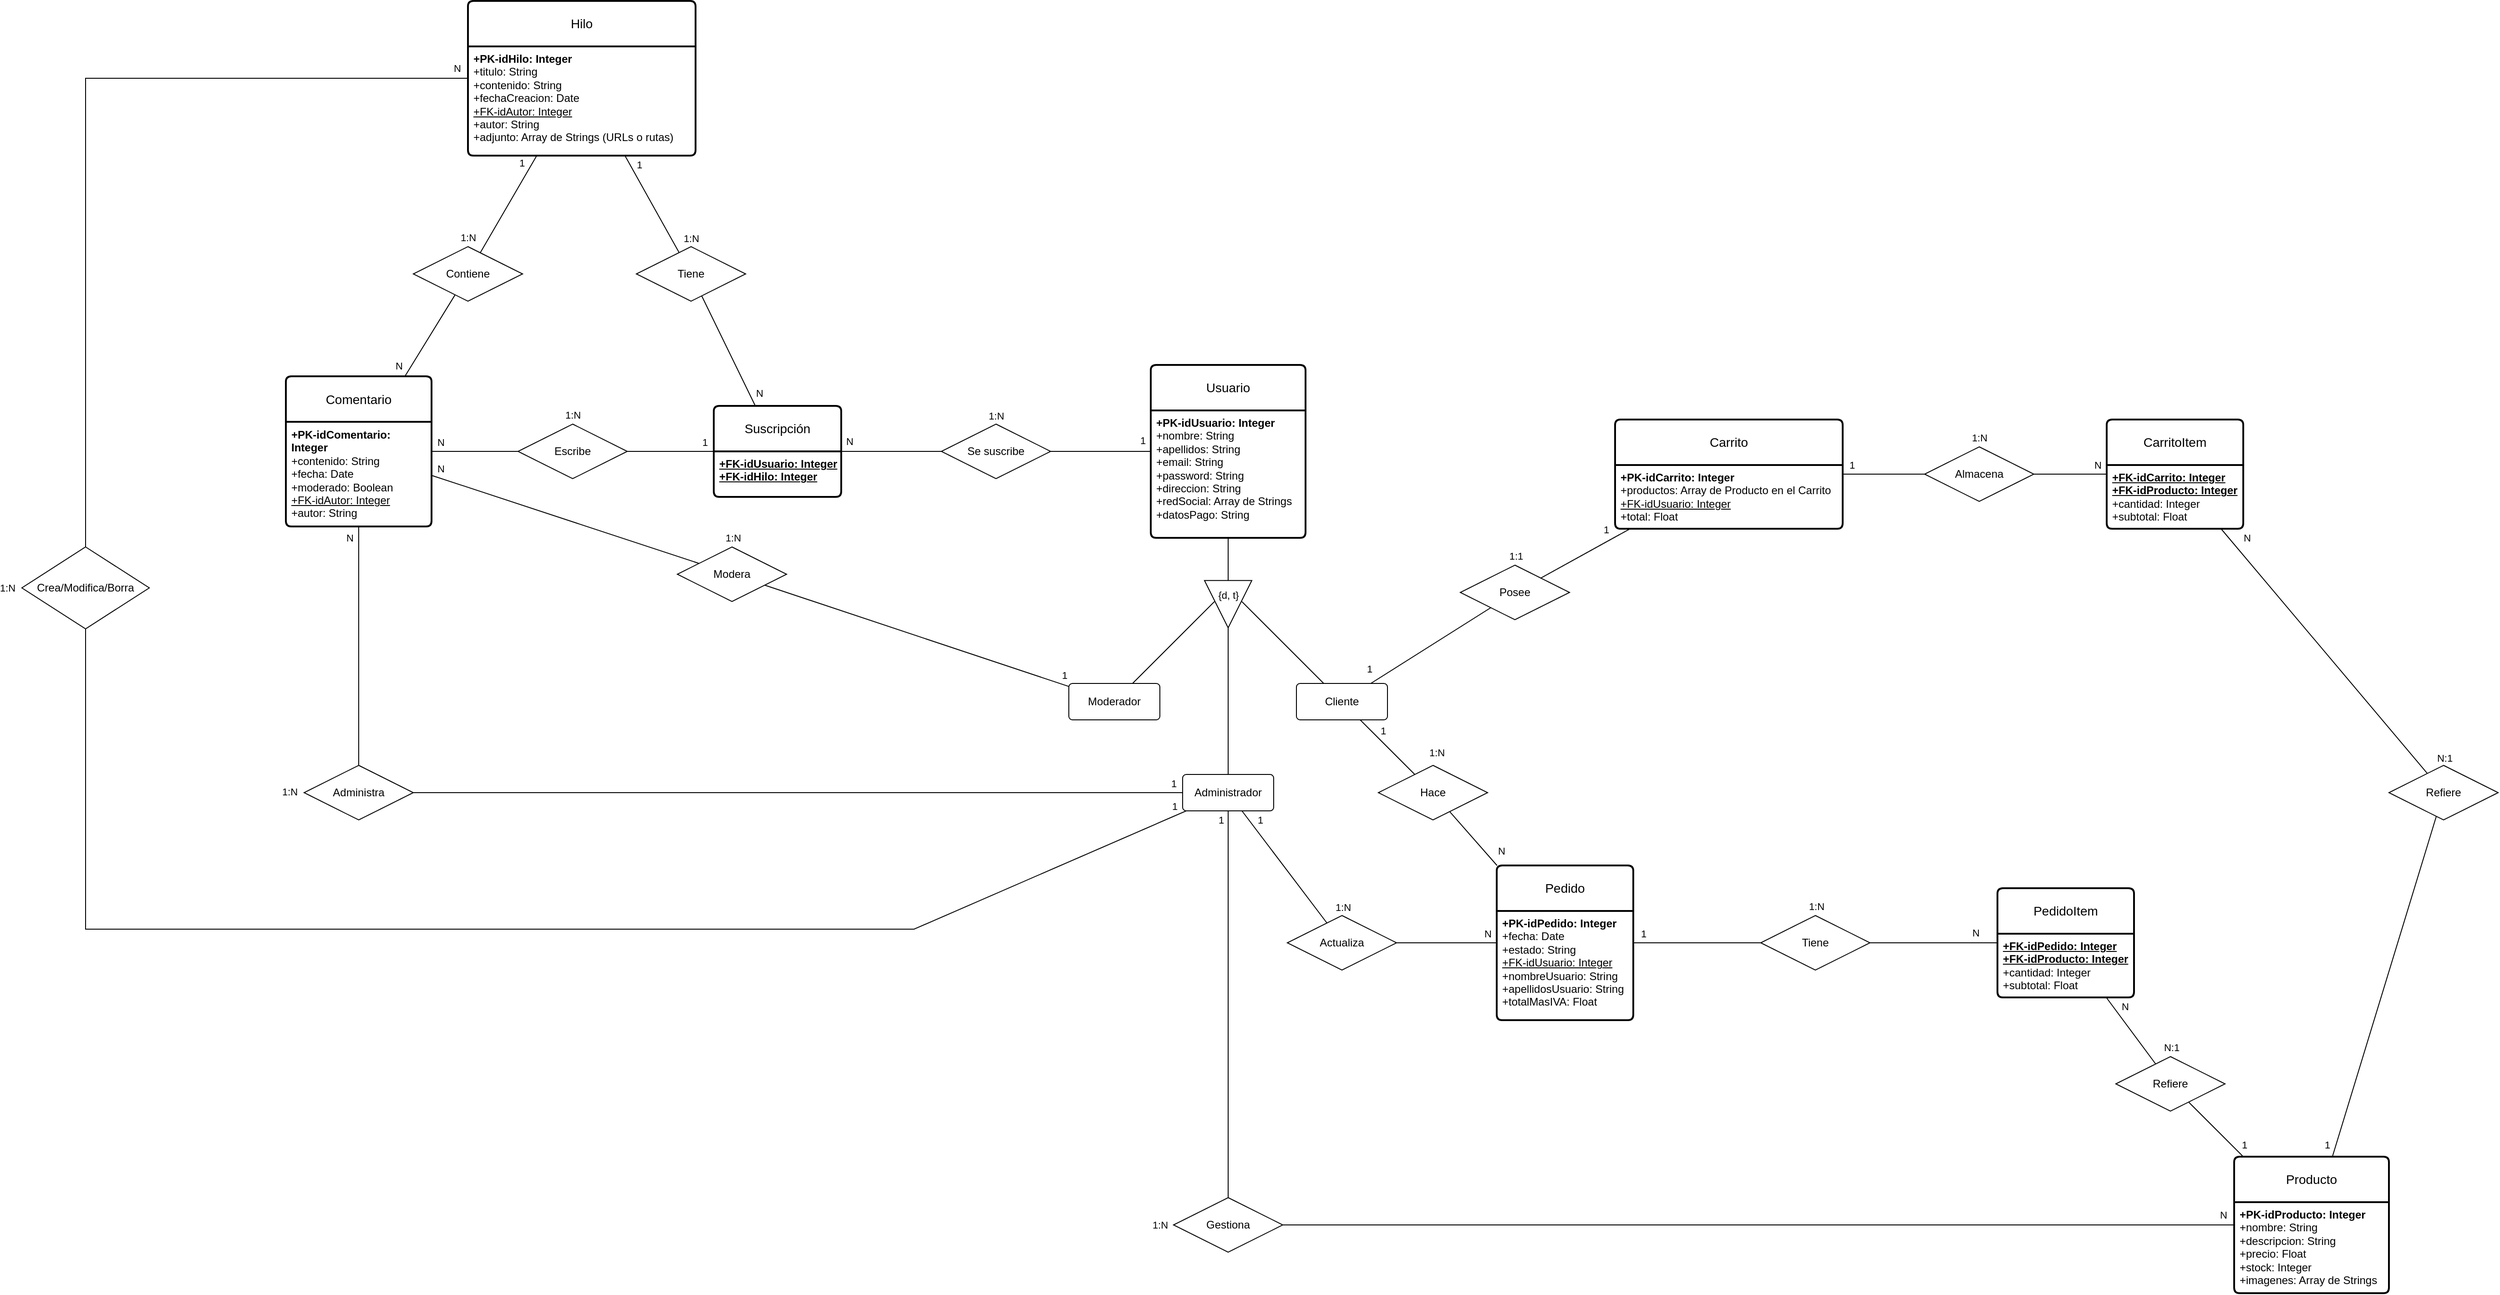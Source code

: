 <mxfile version="26.2.14">
  <diagram id="R2lEEEUBdFMjLlhIrx00" name="Page-1">
    <mxGraphModel dx="3170" dy="2435" grid="1" gridSize="10" guides="1" tooltips="1" connect="1" arrows="1" fold="1" page="1" pageScale="1" pageWidth="850" pageHeight="1100" math="0" shadow="0" extFonts="Permanent Marker^https://fonts.googleapis.com/css?family=Permanent+Marker">
      <root>
        <mxCell id="0" />
        <mxCell id="1" parent="0" />
        <mxCell id="jIkjb01WulAcqk8oaOBP-1" value="Usuario" style="swimlane;childLayout=stackLayout;horizontal=1;startSize=50;horizontalStack=0;rounded=1;fontSize=14;fontStyle=0;strokeWidth=2;resizeParent=0;resizeLast=1;shadow=0;dashed=0;align=center;arcSize=4;whiteSpace=wrap;html=1;" parent="1" vertex="1">
          <mxGeometry x="80" y="130" width="170" height="190" as="geometry" />
        </mxCell>
        <mxCell id="jIkjb01WulAcqk8oaOBP-2" value="&lt;b&gt;+PK-idUsuario: Integer&lt;/b&gt;&lt;br&gt;+nombre: String&lt;br&gt;&lt;div&gt;+apellidos: String&lt;/div&gt;&lt;div&gt;+email: String&lt;/div&gt;&lt;div&gt;+password: String&lt;/div&gt;&lt;div&gt;+direccion: String&lt;/div&gt;&lt;div&gt;+redSocial: Array de Strings&lt;/div&gt;&lt;div&gt;+datosPago: String &lt;br&gt;&lt;/div&gt;" style="align=left;strokeColor=none;fillColor=none;spacingLeft=4;spacingRight=4;fontSize=12;verticalAlign=top;resizable=0;rotatable=0;part=1;html=1;whiteSpace=wrap;" parent="jIkjb01WulAcqk8oaOBP-1" vertex="1">
          <mxGeometry y="50" width="170" height="140" as="geometry" />
        </mxCell>
        <mxCell id="jIkjb01WulAcqk8oaOBP-3" value="Producto" style="swimlane;childLayout=stackLayout;horizontal=1;startSize=50;horizontalStack=0;rounded=1;fontSize=14;fontStyle=0;strokeWidth=2;resizeParent=0;resizeLast=1;shadow=0;dashed=0;align=center;arcSize=4;whiteSpace=wrap;html=1;" parent="1" vertex="1">
          <mxGeometry x="1270" y="1000" width="170" height="150" as="geometry" />
        </mxCell>
        <mxCell id="jIkjb01WulAcqk8oaOBP-4" value="&lt;b&gt;+PK-idProducto: Integer&lt;/b&gt;&lt;br&gt;+nombre: String&lt;br&gt;&lt;div&gt;+descripcion: String&lt;/div&gt;&lt;div&gt;+precio: Float&lt;/div&gt;&lt;div&gt;+stock: Integer&lt;/div&gt;&lt;div&gt;+imagenes: Array de Strings&lt;/div&gt;" style="align=left;strokeColor=none;fillColor=none;spacingLeft=4;spacingRight=4;fontSize=12;verticalAlign=top;resizable=0;rotatable=0;part=1;html=1;whiteSpace=wrap;" parent="jIkjb01WulAcqk8oaOBP-3" vertex="1">
          <mxGeometry y="50" width="170" height="100" as="geometry" />
        </mxCell>
        <mxCell id="jIkjb01WulAcqk8oaOBP-5" value="Cliente" style="rounded=1;arcSize=10;whiteSpace=wrap;html=1;align=center;" parent="1" vertex="1">
          <mxGeometry x="240" y="480" width="100" height="40" as="geometry" />
        </mxCell>
        <mxCell id="jIkjb01WulAcqk8oaOBP-6" value="Moderador" style="rounded=1;arcSize=10;whiteSpace=wrap;html=1;align=center;" parent="1" vertex="1">
          <mxGeometry x="-10" y="480" width="100" height="40" as="geometry" />
        </mxCell>
        <mxCell id="jIkjb01WulAcqk8oaOBP-7" value="Administrador" style="rounded=1;arcSize=10;whiteSpace=wrap;html=1;align=center;" parent="1" vertex="1">
          <mxGeometry x="115" y="580" width="100" height="40" as="geometry" />
        </mxCell>
        <mxCell id="jIkjb01WulAcqk8oaOBP-8" value="" style="endArrow=block;html=1;rounded=0;endFill=0;endSize=51;exitX=0.5;exitY=1;exitDx=0;exitDy=0;" parent="1" source="jIkjb01WulAcqk8oaOBP-2" edge="1">
          <mxGeometry relative="1" as="geometry">
            <mxPoint x="100" y="360" as="sourcePoint" />
            <mxPoint x="165" y="420" as="targetPoint" />
          </mxGeometry>
        </mxCell>
        <mxCell id="ubc1t0KaTrGF7OC6TyDT-12" value="{d, t}" style="edgeLabel;html=1;align=center;verticalAlign=middle;resizable=0;points=[];" vertex="1" connectable="0" parent="jIkjb01WulAcqk8oaOBP-8">
          <mxGeometry x="0.44" y="-8" relative="1" as="geometry">
            <mxPoint x="8" y="-9" as="offset" />
          </mxGeometry>
        </mxCell>
        <mxCell id="jIkjb01WulAcqk8oaOBP-9" value="" style="endArrow=none;html=1;rounded=0;" parent="1" target="jIkjb01WulAcqk8oaOBP-5" edge="1">
          <mxGeometry relative="1" as="geometry">
            <mxPoint x="180" y="390" as="sourcePoint" />
            <mxPoint x="288.182" y="490" as="targetPoint" />
          </mxGeometry>
        </mxCell>
        <mxCell id="jIkjb01WulAcqk8oaOBP-10" value="" style="endArrow=none;html=1;rounded=0;" parent="1" target="jIkjb01WulAcqk8oaOBP-7" edge="1">
          <mxGeometry relative="1" as="geometry">
            <mxPoint x="165" y="419" as="sourcePoint" />
            <mxPoint x="165" y="479" as="targetPoint" />
          </mxGeometry>
        </mxCell>
        <mxCell id="jIkjb01WulAcqk8oaOBP-11" value="" style="endArrow=none;html=1;rounded=0;" parent="1" target="jIkjb01WulAcqk8oaOBP-6" edge="1">
          <mxGeometry relative="1" as="geometry">
            <mxPoint x="150" y="390" as="sourcePoint" />
            <mxPoint x="150" y="490" as="targetPoint" />
          </mxGeometry>
        </mxCell>
        <mxCell id="jIkjb01WulAcqk8oaOBP-12" value="Carrito" style="swimlane;childLayout=stackLayout;horizontal=1;startSize=50;horizontalStack=0;rounded=1;fontSize=14;fontStyle=0;strokeWidth=2;resizeParent=0;resizeLast=1;shadow=0;dashed=0;align=center;arcSize=4;whiteSpace=wrap;html=1;" parent="1" vertex="1">
          <mxGeometry x="590" y="190" width="250" height="120" as="geometry" />
        </mxCell>
        <mxCell id="jIkjb01WulAcqk8oaOBP-13" value="&lt;b&gt;+PK-idCarrito: Integer&lt;/b&gt;&lt;br&gt;&lt;div&gt;+productos: Array de Producto en el Carrito&lt;/div&gt;&lt;div&gt;&lt;u&gt;+FK-idUsuario: Integer&lt;/u&gt;&lt;/div&gt;&lt;div&gt;+total: Float&lt;/div&gt;" style="align=left;strokeColor=none;fillColor=none;spacingLeft=4;spacingRight=4;fontSize=12;verticalAlign=top;resizable=0;rotatable=0;part=1;html=1;whiteSpace=wrap;" parent="jIkjb01WulAcqk8oaOBP-12" vertex="1">
          <mxGeometry y="50" width="250" height="70" as="geometry" />
        </mxCell>
        <mxCell id="jIkjb01WulAcqk8oaOBP-14" value="Pedido" style="swimlane;childLayout=stackLayout;horizontal=1;startSize=50;horizontalStack=0;rounded=1;fontSize=14;fontStyle=0;strokeWidth=2;resizeParent=0;resizeLast=1;shadow=0;dashed=0;align=center;arcSize=4;whiteSpace=wrap;html=1;" parent="1" vertex="1">
          <mxGeometry x="460" y="680" width="150" height="170" as="geometry" />
        </mxCell>
        <mxCell id="jIkjb01WulAcqk8oaOBP-15" value="&lt;div&gt;&lt;b&gt;+PK-idPedido: Integer&lt;/b&gt;&lt;/div&gt;&lt;div&gt;+fecha: Date&lt;/div&gt;&lt;div&gt;+estado: String&lt;/div&gt;&lt;div&gt;&lt;u&gt;+FK-idUsuario: Integer&lt;/u&gt;&lt;/div&gt;&lt;div&gt;+nombreUsuario: String&lt;/div&gt;&lt;div&gt;+apellidosUsuario: String&lt;/div&gt;&lt;div&gt;+totalMasIVA: Float&amp;nbsp; &lt;br&gt;&lt;br&gt;&lt;/div&gt;" style="align=left;strokeColor=none;fillColor=none;spacingLeft=4;spacingRight=4;fontSize=12;verticalAlign=top;resizable=0;rotatable=0;part=1;html=1;whiteSpace=wrap;" parent="jIkjb01WulAcqk8oaOBP-14" vertex="1">
          <mxGeometry y="50" width="150" height="120" as="geometry" />
        </mxCell>
        <mxCell id="ubc1t0KaTrGF7OC6TyDT-1" value="Hilo" style="swimlane;childLayout=stackLayout;horizontal=1;startSize=50;horizontalStack=0;rounded=1;fontSize=14;fontStyle=0;strokeWidth=2;resizeParent=0;resizeLast=1;shadow=0;dashed=0;align=center;arcSize=4;whiteSpace=wrap;html=1;" vertex="1" parent="1">
          <mxGeometry x="-670" y="-270" width="250" height="170" as="geometry" />
        </mxCell>
        <mxCell id="ubc1t0KaTrGF7OC6TyDT-2" value="&lt;div&gt;&lt;b&gt;+PK-idHilo: Integer&lt;/b&gt;&lt;/div&gt;&lt;div&gt;+titulo: String&lt;/div&gt;&lt;div&gt;+contenido: String&lt;/div&gt;&lt;div&gt;+fechaCreacion: Date&lt;/div&gt;&lt;div&gt;&lt;u&gt;+FK-idAutor: Integer&lt;/u&gt;&lt;/div&gt;&lt;div&gt;+autor: String&lt;/div&gt;&lt;div&gt;+adjunto: Array de Strings (URLs o rutas)&lt;br&gt;&lt;br&gt;&lt;/div&gt;" style="align=left;strokeColor=none;fillColor=none;spacingLeft=4;spacingRight=4;fontSize=12;verticalAlign=top;resizable=0;rotatable=0;part=1;html=1;whiteSpace=wrap;" vertex="1" parent="ubc1t0KaTrGF7OC6TyDT-1">
          <mxGeometry y="50" width="250" height="120" as="geometry" />
        </mxCell>
        <mxCell id="ubc1t0KaTrGF7OC6TyDT-3" value="Suscripción" style="swimlane;childLayout=stackLayout;horizontal=1;startSize=50;horizontalStack=0;rounded=1;fontSize=14;fontStyle=0;strokeWidth=2;resizeParent=0;resizeLast=1;shadow=0;dashed=0;align=center;arcSize=4;whiteSpace=wrap;html=1;" vertex="1" parent="1">
          <mxGeometry x="-400" y="175" width="140" height="100" as="geometry" />
        </mxCell>
        <mxCell id="ubc1t0KaTrGF7OC6TyDT-4" value="&lt;div&gt;&lt;b&gt;&lt;u&gt;+FK-idUsuario: Integer&lt;/u&gt;&lt;/b&gt;&lt;/div&gt;&lt;div&gt;&lt;b&gt;&lt;u&gt;+FK-idHilo: Integer&lt;/u&gt;&lt;/b&gt;&lt;br&gt;&lt;br&gt;&lt;/div&gt;" style="align=left;strokeColor=none;fillColor=none;spacingLeft=4;spacingRight=4;fontSize=12;verticalAlign=top;resizable=0;rotatable=0;part=1;html=1;whiteSpace=wrap;" vertex="1" parent="ubc1t0KaTrGF7OC6TyDT-3">
          <mxGeometry y="50" width="140" height="50" as="geometry" />
        </mxCell>
        <mxCell id="ubc1t0KaTrGF7OC6TyDT-7" value="CarritoItem" style="swimlane;childLayout=stackLayout;horizontal=1;startSize=50;horizontalStack=0;rounded=1;fontSize=14;fontStyle=0;strokeWidth=2;resizeParent=0;resizeLast=1;shadow=0;dashed=0;align=center;arcSize=4;whiteSpace=wrap;html=1;" vertex="1" parent="1">
          <mxGeometry x="1130" y="190" width="150" height="120" as="geometry" />
        </mxCell>
        <mxCell id="ubc1t0KaTrGF7OC6TyDT-8" value="&lt;div&gt;&lt;b&gt;&lt;u&gt;+FK-idCarrito: Integer&lt;/u&gt;&lt;/b&gt;&lt;/div&gt;&lt;div&gt;&lt;b&gt;&lt;u&gt;+FK-idProducto: Integer&lt;/u&gt;&lt;/b&gt;&lt;/div&gt;&lt;div&gt;+cantidad: Integer&lt;/div&gt;&lt;div&gt;+subtotal: Float&lt;/div&gt;" style="align=left;strokeColor=none;fillColor=none;spacingLeft=4;spacingRight=4;fontSize=12;verticalAlign=top;resizable=0;rotatable=0;part=1;html=1;whiteSpace=wrap;" vertex="1" parent="ubc1t0KaTrGF7OC6TyDT-7">
          <mxGeometry y="50" width="150" height="70" as="geometry" />
        </mxCell>
        <mxCell id="ubc1t0KaTrGF7OC6TyDT-10" value="PedidoItem" style="swimlane;childLayout=stackLayout;horizontal=1;startSize=50;horizontalStack=0;rounded=1;fontSize=14;fontStyle=0;strokeWidth=2;resizeParent=0;resizeLast=1;shadow=0;dashed=0;align=center;arcSize=4;whiteSpace=wrap;html=1;" vertex="1" parent="1">
          <mxGeometry x="1010" y="705" width="150" height="120" as="geometry" />
        </mxCell>
        <mxCell id="ubc1t0KaTrGF7OC6TyDT-11" value="&lt;div&gt;&lt;b&gt;&lt;u&gt;+FK-idPedido: Integer&lt;/u&gt;&lt;/b&gt;&lt;/div&gt;&lt;div&gt;&lt;b&gt;&lt;u&gt;+FK-idProducto: Integer&lt;/u&gt;&lt;/b&gt;&lt;/div&gt;&lt;div&gt;+cantidad: Integer&lt;/div&gt;&lt;div&gt;+subtotal: Float&lt;/div&gt;" style="align=left;strokeColor=none;fillColor=none;spacingLeft=4;spacingRight=4;fontSize=12;verticalAlign=top;resizable=0;rotatable=0;part=1;html=1;whiteSpace=wrap;" vertex="1" parent="ubc1t0KaTrGF7OC6TyDT-10">
          <mxGeometry y="50" width="150" height="70" as="geometry" />
        </mxCell>
        <mxCell id="ubc1t0KaTrGF7OC6TyDT-13" value="" style="endArrow=none;html=1;rounded=0;" edge="1" parent="1" source="jIkjb01WulAcqk8oaOBP-5" target="ubc1t0KaTrGF7OC6TyDT-14">
          <mxGeometry relative="1" as="geometry">
            <mxPoint x="-190" y="340" as="sourcePoint" />
            <mxPoint x="-30" y="340" as="targetPoint" />
          </mxGeometry>
        </mxCell>
        <mxCell id="ubc1t0KaTrGF7OC6TyDT-16" value="1" style="edgeLabel;html=1;align=center;verticalAlign=middle;resizable=0;points=[];" vertex="1" connectable="0" parent="ubc1t0KaTrGF7OC6TyDT-13">
          <mxGeometry x="-0.66" y="-3" relative="1" as="geometry">
            <mxPoint x="-26" y="-5" as="offset" />
          </mxGeometry>
        </mxCell>
        <mxCell id="ubc1t0KaTrGF7OC6TyDT-18" value="1:1" style="edgeLabel;html=1;align=center;verticalAlign=middle;resizable=0;points=[];" vertex="1" connectable="0" parent="ubc1t0KaTrGF7OC6TyDT-13">
          <mxGeometry x="0.507" y="-1" relative="1" as="geometry">
            <mxPoint x="59" y="-78" as="offset" />
          </mxGeometry>
        </mxCell>
        <mxCell id="ubc1t0KaTrGF7OC6TyDT-14" value="Posee" style="shape=rhombus;perimeter=rhombusPerimeter;whiteSpace=wrap;html=1;align=center;" vertex="1" parent="1">
          <mxGeometry x="420" y="350" width="120" height="60" as="geometry" />
        </mxCell>
        <mxCell id="ubc1t0KaTrGF7OC6TyDT-15" value="" style="endArrow=none;html=1;rounded=0;" edge="1" parent="1" source="ubc1t0KaTrGF7OC6TyDT-14" target="jIkjb01WulAcqk8oaOBP-12">
          <mxGeometry relative="1" as="geometry">
            <mxPoint x="326" y="530" as="sourcePoint" />
            <mxPoint x="406" y="592" as="targetPoint" />
          </mxGeometry>
        </mxCell>
        <mxCell id="ubc1t0KaTrGF7OC6TyDT-17" value="1" style="edgeLabel;html=1;align=center;verticalAlign=middle;resizable=0;points=[];" vertex="1" connectable="0" parent="ubc1t0KaTrGF7OC6TyDT-15">
          <mxGeometry x="0.32" y="-1" relative="1" as="geometry">
            <mxPoint x="6" y="-19" as="offset" />
          </mxGeometry>
        </mxCell>
        <mxCell id="ubc1t0KaTrGF7OC6TyDT-19" value="Hace" style="shape=rhombus;perimeter=rhombusPerimeter;whiteSpace=wrap;html=1;align=center;" vertex="1" parent="1">
          <mxGeometry x="330" y="570" width="120" height="60" as="geometry" />
        </mxCell>
        <mxCell id="ubc1t0KaTrGF7OC6TyDT-20" value="" style="endArrow=none;html=1;rounded=0;" edge="1" parent="1" source="jIkjb01WulAcqk8oaOBP-5" target="ubc1t0KaTrGF7OC6TyDT-19">
          <mxGeometry relative="1" as="geometry">
            <mxPoint x="326" y="530" as="sourcePoint" />
            <mxPoint x="406" y="592" as="targetPoint" />
            <Array as="points" />
          </mxGeometry>
        </mxCell>
        <mxCell id="ubc1t0KaTrGF7OC6TyDT-21" value="1" style="edgeLabel;html=1;align=center;verticalAlign=middle;resizable=0;points=[];" vertex="1" connectable="0" parent="ubc1t0KaTrGF7OC6TyDT-20">
          <mxGeometry x="-0.66" y="-3" relative="1" as="geometry">
            <mxPoint x="17" y="-1" as="offset" />
          </mxGeometry>
        </mxCell>
        <mxCell id="ubc1t0KaTrGF7OC6TyDT-22" value="1:N" style="edgeLabel;html=1;align=center;verticalAlign=middle;resizable=0;points=[];" vertex="1" connectable="0" parent="ubc1t0KaTrGF7OC6TyDT-20">
          <mxGeometry x="0.507" y="-1" relative="1" as="geometry">
            <mxPoint x="39" y="-10" as="offset" />
          </mxGeometry>
        </mxCell>
        <mxCell id="ubc1t0KaTrGF7OC6TyDT-23" value="" style="endArrow=none;html=1;rounded=0;" edge="1" parent="1" source="ubc1t0KaTrGF7OC6TyDT-19" target="jIkjb01WulAcqk8oaOBP-14">
          <mxGeometry relative="1" as="geometry">
            <mxPoint x="458" y="626" as="sourcePoint" />
            <mxPoint x="537" y="670" as="targetPoint" />
            <Array as="points" />
          </mxGeometry>
        </mxCell>
        <mxCell id="ubc1t0KaTrGF7OC6TyDT-24" value="N" style="edgeLabel;html=1;align=center;verticalAlign=middle;resizable=0;points=[];" vertex="1" connectable="0" parent="ubc1t0KaTrGF7OC6TyDT-23">
          <mxGeometry x="0.32" y="-1" relative="1" as="geometry">
            <mxPoint x="23" y="3" as="offset" />
          </mxGeometry>
        </mxCell>
        <mxCell id="ubc1t0KaTrGF7OC6TyDT-26" value="Tiene" style="shape=rhombus;perimeter=rhombusPerimeter;whiteSpace=wrap;html=1;align=center;" vertex="1" parent="1">
          <mxGeometry x="750" y="735" width="120" height="60" as="geometry" />
        </mxCell>
        <mxCell id="ubc1t0KaTrGF7OC6TyDT-28" value="" style="endArrow=none;html=1;rounded=0;" edge="1" parent="1" source="jIkjb01WulAcqk8oaOBP-14" target="ubc1t0KaTrGF7OC6TyDT-26">
          <mxGeometry relative="1" as="geometry">
            <mxPoint x="800" y="690" as="sourcePoint" />
            <mxPoint x="960" y="690" as="targetPoint" />
          </mxGeometry>
        </mxCell>
        <mxCell id="ubc1t0KaTrGF7OC6TyDT-30" value="1" style="edgeLabel;html=1;align=center;verticalAlign=middle;resizable=0;points=[];" vertex="1" connectable="0" parent="ubc1t0KaTrGF7OC6TyDT-28">
          <mxGeometry x="-0.278" y="4" relative="1" as="geometry">
            <mxPoint x="-40" y="-6" as="offset" />
          </mxGeometry>
        </mxCell>
        <mxCell id="ubc1t0KaTrGF7OC6TyDT-31" value="1:N" style="edgeLabel;html=1;align=center;verticalAlign=middle;resizable=0;points=[];" vertex="1" connectable="0" parent="ubc1t0KaTrGF7OC6TyDT-28">
          <mxGeometry x="0.177" y="2" relative="1" as="geometry">
            <mxPoint x="118" y="-38" as="offset" />
          </mxGeometry>
        </mxCell>
        <mxCell id="ubc1t0KaTrGF7OC6TyDT-29" value="" style="endArrow=none;html=1;rounded=0;" edge="1" parent="1" source="ubc1t0KaTrGF7OC6TyDT-26" target="ubc1t0KaTrGF7OC6TyDT-10">
          <mxGeometry relative="1" as="geometry">
            <mxPoint x="720" y="780" as="sourcePoint" />
            <mxPoint x="810" y="780" as="targetPoint" />
          </mxGeometry>
        </mxCell>
        <mxCell id="ubc1t0KaTrGF7OC6TyDT-32" value="N" style="edgeLabel;html=1;align=center;verticalAlign=middle;resizable=0;points=[];" vertex="1" connectable="0" parent="ubc1t0KaTrGF7OC6TyDT-29">
          <mxGeometry x="0.554" y="-2" relative="1" as="geometry">
            <mxPoint x="7" y="-13" as="offset" />
          </mxGeometry>
        </mxCell>
        <mxCell id="ubc1t0KaTrGF7OC6TyDT-33" value="Almacena" style="shape=rhombus;perimeter=rhombusPerimeter;whiteSpace=wrap;html=1;align=center;" vertex="1" parent="1">
          <mxGeometry x="930" y="220" width="120" height="60" as="geometry" />
        </mxCell>
        <mxCell id="ubc1t0KaTrGF7OC6TyDT-34" value="" style="endArrow=none;html=1;rounded=0;" edge="1" parent="1" source="jIkjb01WulAcqk8oaOBP-12" target="ubc1t0KaTrGF7OC6TyDT-33">
          <mxGeometry relative="1" as="geometry">
            <mxPoint x="840" y="350" as="sourcePoint" />
            <mxPoint x="1000" y="350" as="targetPoint" />
          </mxGeometry>
        </mxCell>
        <mxCell id="ubc1t0KaTrGF7OC6TyDT-36" value="1" style="edgeLabel;html=1;align=center;verticalAlign=middle;resizable=0;points=[];" vertex="1" connectable="0" parent="ubc1t0KaTrGF7OC6TyDT-34">
          <mxGeometry x="-0.365" y="-2" relative="1" as="geometry">
            <mxPoint x="-19" y="-12" as="offset" />
          </mxGeometry>
        </mxCell>
        <mxCell id="ubc1t0KaTrGF7OC6TyDT-37" value="1:N" style="edgeLabel;html=1;align=center;verticalAlign=middle;resizable=0;points=[];" vertex="1" connectable="0" parent="ubc1t0KaTrGF7OC6TyDT-34">
          <mxGeometry x="0.759" y="-1" relative="1" as="geometry">
            <mxPoint x="71" y="-41" as="offset" />
          </mxGeometry>
        </mxCell>
        <mxCell id="ubc1t0KaTrGF7OC6TyDT-35" value="" style="endArrow=none;html=1;rounded=0;" edge="1" parent="1" source="ubc1t0KaTrGF7OC6TyDT-33" target="ubc1t0KaTrGF7OC6TyDT-7">
          <mxGeometry relative="1" as="geometry">
            <mxPoint x="850" y="260" as="sourcePoint" />
            <mxPoint x="940" y="260" as="targetPoint" />
          </mxGeometry>
        </mxCell>
        <mxCell id="ubc1t0KaTrGF7OC6TyDT-38" value="N" style="edgeLabel;html=1;align=center;verticalAlign=middle;resizable=0;points=[];" vertex="1" connectable="0" parent="ubc1t0KaTrGF7OC6TyDT-35">
          <mxGeometry x="0.54" y="-1" relative="1" as="geometry">
            <mxPoint x="8" y="-11" as="offset" />
          </mxGeometry>
        </mxCell>
        <mxCell id="ubc1t0KaTrGF7OC6TyDT-39" value="Refiere" style="shape=rhombus;perimeter=rhombusPerimeter;whiteSpace=wrap;html=1;align=center;" vertex="1" parent="1">
          <mxGeometry x="1140" y="890" width="120" height="60" as="geometry" />
        </mxCell>
        <mxCell id="ubc1t0KaTrGF7OC6TyDT-40" value="" style="endArrow=none;html=1;rounded=0;" edge="1" parent="1" source="ubc1t0KaTrGF7OC6TyDT-10" target="ubc1t0KaTrGF7OC6TyDT-39">
          <mxGeometry relative="1" as="geometry">
            <mxPoint x="1020" y="970" as="sourcePoint" />
            <mxPoint x="1180" y="970" as="targetPoint" />
          </mxGeometry>
        </mxCell>
        <mxCell id="ubc1t0KaTrGF7OC6TyDT-42" value="N" style="edgeLabel;html=1;align=center;verticalAlign=middle;resizable=0;points=[];" vertex="1" connectable="0" parent="ubc1t0KaTrGF7OC6TyDT-40">
          <mxGeometry x="-0.643" y="2" relative="1" as="geometry">
            <mxPoint x="9" y="-2" as="offset" />
          </mxGeometry>
        </mxCell>
        <mxCell id="ubc1t0KaTrGF7OC6TyDT-44" value="N:1" style="edgeLabel;html=1;align=center;verticalAlign=middle;resizable=0;points=[];" vertex="1" connectable="0" parent="ubc1t0KaTrGF7OC6TyDT-40">
          <mxGeometry x="0.526" relative="1" as="geometry">
            <mxPoint x="30" y="-1" as="offset" />
          </mxGeometry>
        </mxCell>
        <mxCell id="ubc1t0KaTrGF7OC6TyDT-41" value="" style="endArrow=none;html=1;rounded=0;" edge="1" parent="1" source="ubc1t0KaTrGF7OC6TyDT-39" target="jIkjb01WulAcqk8oaOBP-3">
          <mxGeometry relative="1" as="geometry">
            <mxPoint x="1136" y="835" as="sourcePoint" />
            <mxPoint x="1193" y="908" as="targetPoint" />
          </mxGeometry>
        </mxCell>
        <mxCell id="ubc1t0KaTrGF7OC6TyDT-43" value="1" style="edgeLabel;html=1;align=center;verticalAlign=middle;resizable=0;points=[];" vertex="1" connectable="0" parent="ubc1t0KaTrGF7OC6TyDT-41">
          <mxGeometry x="0.525" y="3" relative="1" as="geometry">
            <mxPoint x="13" y="3" as="offset" />
          </mxGeometry>
        </mxCell>
        <mxCell id="ubc1t0KaTrGF7OC6TyDT-45" value="Refiere" style="shape=rhombus;perimeter=rhombusPerimeter;whiteSpace=wrap;html=1;align=center;" vertex="1" parent="1">
          <mxGeometry x="1440" y="570" width="120" height="60" as="geometry" />
        </mxCell>
        <mxCell id="ubc1t0KaTrGF7OC6TyDT-46" value="" style="endArrow=none;html=1;rounded=0;" edge="1" parent="1" source="ubc1t0KaTrGF7OC6TyDT-7" target="ubc1t0KaTrGF7OC6TyDT-45">
          <mxGeometry relative="1" as="geometry">
            <mxPoint x="1260" y="350" as="sourcePoint" />
            <mxPoint x="1420" y="350" as="targetPoint" />
          </mxGeometry>
        </mxCell>
        <mxCell id="ubc1t0KaTrGF7OC6TyDT-48" value="N" style="edgeLabel;html=1;align=center;verticalAlign=middle;resizable=0;points=[];" vertex="1" connectable="0" parent="ubc1t0KaTrGF7OC6TyDT-46">
          <mxGeometry x="-0.688" y="6" relative="1" as="geometry">
            <mxPoint x="-12" y="-28" as="offset" />
          </mxGeometry>
        </mxCell>
        <mxCell id="ubc1t0KaTrGF7OC6TyDT-49" value="N:1" style="edgeLabel;html=1;align=center;verticalAlign=middle;resizable=0;points=[];" vertex="1" connectable="0" parent="ubc1t0KaTrGF7OC6TyDT-46">
          <mxGeometry x="0.886" y="3" relative="1" as="geometry">
            <mxPoint x="29" as="offset" />
          </mxGeometry>
        </mxCell>
        <mxCell id="ubc1t0KaTrGF7OC6TyDT-47" value="" style="endArrow=none;html=1;rounded=0;" edge="1" parent="1" source="ubc1t0KaTrGF7OC6TyDT-45" target="jIkjb01WulAcqk8oaOBP-3">
          <mxGeometry relative="1" as="geometry">
            <mxPoint x="1470" y="770" as="sourcePoint" />
            <mxPoint x="1630" y="770" as="targetPoint" />
          </mxGeometry>
        </mxCell>
        <mxCell id="ubc1t0KaTrGF7OC6TyDT-50" value="1" style="edgeLabel;html=1;align=center;verticalAlign=middle;resizable=0;points=[];" vertex="1" connectable="0" parent="ubc1t0KaTrGF7OC6TyDT-47">
          <mxGeometry x="0.923" relative="1" as="geometry">
            <mxPoint x="-11" y="1" as="offset" />
          </mxGeometry>
        </mxCell>
        <mxCell id="ubc1t0KaTrGF7OC6TyDT-51" value="Comentario" style="swimlane;childLayout=stackLayout;horizontal=1;startSize=50;horizontalStack=0;rounded=1;fontSize=14;fontStyle=0;strokeWidth=2;resizeParent=0;resizeLast=1;shadow=0;dashed=0;align=center;arcSize=4;whiteSpace=wrap;html=1;" vertex="1" parent="1">
          <mxGeometry x="-870" y="142.5" width="160" height="165" as="geometry" />
        </mxCell>
        <mxCell id="ubc1t0KaTrGF7OC6TyDT-52" value="&lt;div&gt;&lt;b&gt;+PK-idComentario: Integer&lt;/b&gt;&lt;/div&gt;&lt;div&gt;+contenido: String&lt;/div&gt;&lt;div&gt;+fecha: Date&lt;/div&gt;&lt;div&gt;+moderado: Boolean&lt;/div&gt;&lt;div&gt;&lt;u&gt;+FK-idAutor: Integer&lt;/u&gt;&lt;/div&gt;&lt;div&gt;+autor: String&lt;/div&gt;&lt;div&gt;&lt;br&gt;&lt;br&gt;&lt;/div&gt;" style="align=left;strokeColor=none;fillColor=none;spacingLeft=4;spacingRight=4;fontSize=12;verticalAlign=top;resizable=0;rotatable=0;part=1;html=1;whiteSpace=wrap;" vertex="1" parent="ubc1t0KaTrGF7OC6TyDT-51">
          <mxGeometry y="50" width="160" height="115" as="geometry" />
        </mxCell>
        <mxCell id="ubc1t0KaTrGF7OC6TyDT-53" value="Escribe" style="shape=rhombus;perimeter=rhombusPerimeter;whiteSpace=wrap;html=1;align=center;" vertex="1" parent="1">
          <mxGeometry x="-615" y="195" width="120" height="60" as="geometry" />
        </mxCell>
        <mxCell id="ubc1t0KaTrGF7OC6TyDT-54" value="" style="endArrow=none;html=1;rounded=0;" edge="1" parent="1" source="ubc1t0KaTrGF7OC6TyDT-51" target="ubc1t0KaTrGF7OC6TyDT-53">
          <mxGeometry relative="1" as="geometry">
            <mxPoint x="-600" y="430" as="sourcePoint" />
            <mxPoint x="-440" y="430" as="targetPoint" />
          </mxGeometry>
        </mxCell>
        <mxCell id="ubc1t0KaTrGF7OC6TyDT-57" value="N" style="edgeLabel;html=1;align=center;verticalAlign=middle;resizable=0;points=[];" vertex="1" connectable="0" parent="ubc1t0KaTrGF7OC6TyDT-54">
          <mxGeometry x="-0.814" y="1" relative="1" as="geometry">
            <mxPoint x="1" y="-9" as="offset" />
          </mxGeometry>
        </mxCell>
        <mxCell id="ubc1t0KaTrGF7OC6TyDT-58" value="1:N" style="edgeLabel;html=1;align=center;verticalAlign=middle;resizable=0;points=[];" vertex="1" connectable="0" parent="ubc1t0KaTrGF7OC6TyDT-54">
          <mxGeometry x="0.787" y="2" relative="1" as="geometry">
            <mxPoint x="70" y="-38" as="offset" />
          </mxGeometry>
        </mxCell>
        <mxCell id="ubc1t0KaTrGF7OC6TyDT-55" value="" style="endArrow=none;html=1;rounded=0;" edge="1" parent="1" source="ubc1t0KaTrGF7OC6TyDT-53" target="ubc1t0KaTrGF7OC6TyDT-3">
          <mxGeometry relative="1" as="geometry">
            <mxPoint x="-530" y="530" as="sourcePoint" />
            <mxPoint x="-370" y="530" as="targetPoint" />
          </mxGeometry>
        </mxCell>
        <mxCell id="ubc1t0KaTrGF7OC6TyDT-56" value="1" style="edgeLabel;html=1;align=center;verticalAlign=middle;resizable=0;points=[];" vertex="1" connectable="0" parent="ubc1t0KaTrGF7OC6TyDT-55">
          <mxGeometry x="0.745" relative="1" as="geometry">
            <mxPoint x="2" y="-10" as="offset" />
          </mxGeometry>
        </mxCell>
        <mxCell id="ubc1t0KaTrGF7OC6TyDT-59" value="Se suscribe" style="shape=rhombus;perimeter=rhombusPerimeter;whiteSpace=wrap;html=1;align=center;" vertex="1" parent="1">
          <mxGeometry x="-150" y="195" width="120" height="60" as="geometry" />
        </mxCell>
        <mxCell id="ubc1t0KaTrGF7OC6TyDT-60" value="" style="endArrow=none;html=1;rounded=0;" edge="1" parent="1" source="ubc1t0KaTrGF7OC6TyDT-3" target="ubc1t0KaTrGF7OC6TyDT-59">
          <mxGeometry relative="1" as="geometry">
            <mxPoint x="-280" y="360" as="sourcePoint" />
            <mxPoint x="-120" y="360" as="targetPoint" />
          </mxGeometry>
        </mxCell>
        <mxCell id="ubc1t0KaTrGF7OC6TyDT-63" value="N" style="edgeLabel;html=1;align=center;verticalAlign=middle;resizable=0;points=[];" vertex="1" connectable="0" parent="ubc1t0KaTrGF7OC6TyDT-60">
          <mxGeometry x="-0.804" y="-2" relative="1" as="geometry">
            <mxPoint x="-2" y="-13" as="offset" />
          </mxGeometry>
        </mxCell>
        <mxCell id="ubc1t0KaTrGF7OC6TyDT-64" value="1:N" style="edgeLabel;html=1;align=center;verticalAlign=middle;resizable=0;points=[];" vertex="1" connectable="0" parent="ubc1t0KaTrGF7OC6TyDT-60">
          <mxGeometry x="0.869" relative="1" as="geometry">
            <mxPoint x="67" y="-39" as="offset" />
          </mxGeometry>
        </mxCell>
        <mxCell id="ubc1t0KaTrGF7OC6TyDT-61" value="" style="endArrow=none;html=1;rounded=0;" edge="1" parent="1" source="ubc1t0KaTrGF7OC6TyDT-59" target="jIkjb01WulAcqk8oaOBP-1">
          <mxGeometry relative="1" as="geometry">
            <mxPoint x="-250" y="260" as="sourcePoint" />
            <mxPoint x="-140" y="260" as="targetPoint" />
          </mxGeometry>
        </mxCell>
        <mxCell id="ubc1t0KaTrGF7OC6TyDT-62" value="1" style="edgeLabel;html=1;align=center;verticalAlign=middle;resizable=0;points=[];" vertex="1" connectable="0" parent="ubc1t0KaTrGF7OC6TyDT-61">
          <mxGeometry x="-0.264" relative="1" as="geometry">
            <mxPoint x="60" y="-12" as="offset" />
          </mxGeometry>
        </mxCell>
        <mxCell id="ubc1t0KaTrGF7OC6TyDT-65" value="Tiene" style="shape=rhombus;perimeter=rhombusPerimeter;whiteSpace=wrap;html=1;align=center;" vertex="1" parent="1">
          <mxGeometry x="-485" width="120" height="60" as="geometry" />
        </mxCell>
        <mxCell id="ubc1t0KaTrGF7OC6TyDT-66" value="" style="endArrow=none;html=1;rounded=0;" edge="1" parent="1" source="ubc1t0KaTrGF7OC6TyDT-65" target="ubc1t0KaTrGF7OC6TyDT-3">
          <mxGeometry relative="1" as="geometry">
            <mxPoint x="-240" y="510" as="sourcePoint" />
            <mxPoint x="-80" y="510" as="targetPoint" />
          </mxGeometry>
        </mxCell>
        <mxCell id="ubc1t0KaTrGF7OC6TyDT-69" value="N" style="edgeLabel;html=1;align=center;verticalAlign=middle;resizable=0;points=[];" vertex="1" connectable="0" parent="ubc1t0KaTrGF7OC6TyDT-66">
          <mxGeometry x="0.764" relative="1" as="geometry">
            <mxPoint x="11" as="offset" />
          </mxGeometry>
        </mxCell>
        <mxCell id="ubc1t0KaTrGF7OC6TyDT-70" value="1:N" style="edgeLabel;html=1;align=center;verticalAlign=middle;resizable=0;points=[];" vertex="1" connectable="0" parent="ubc1t0KaTrGF7OC6TyDT-66">
          <mxGeometry x="-0.8" y="6" relative="1" as="geometry">
            <mxPoint x="-23" y="-73" as="offset" />
          </mxGeometry>
        </mxCell>
        <mxCell id="ubc1t0KaTrGF7OC6TyDT-67" value="" style="endArrow=none;html=1;rounded=0;" edge="1" parent="1" source="ubc1t0KaTrGF7OC6TyDT-1" target="ubc1t0KaTrGF7OC6TyDT-65">
          <mxGeometry relative="1" as="geometry">
            <mxPoint x="-290" y="530" as="sourcePoint" />
            <mxPoint x="-130" y="530" as="targetPoint" />
          </mxGeometry>
        </mxCell>
        <mxCell id="ubc1t0KaTrGF7OC6TyDT-68" value="1" style="edgeLabel;html=1;align=center;verticalAlign=middle;resizable=0;points=[];" vertex="1" connectable="0" parent="ubc1t0KaTrGF7OC6TyDT-67">
          <mxGeometry x="-0.814" y="4" relative="1" as="geometry">
            <mxPoint x="6" y="2" as="offset" />
          </mxGeometry>
        </mxCell>
        <mxCell id="ubc1t0KaTrGF7OC6TyDT-71" value="Contiene" style="shape=rhombus;perimeter=rhombusPerimeter;whiteSpace=wrap;html=1;align=center;" vertex="1" parent="1">
          <mxGeometry x="-730" width="120" height="60" as="geometry" />
        </mxCell>
        <mxCell id="ubc1t0KaTrGF7OC6TyDT-72" value="" style="endArrow=none;html=1;rounded=0;" edge="1" parent="1" source="ubc1t0KaTrGF7OC6TyDT-1" target="ubc1t0KaTrGF7OC6TyDT-71">
          <mxGeometry relative="1" as="geometry">
            <mxPoint x="-840" y="540" as="sourcePoint" />
            <mxPoint x="-680" y="540" as="targetPoint" />
            <Array as="points" />
          </mxGeometry>
        </mxCell>
        <mxCell id="ubc1t0KaTrGF7OC6TyDT-75" value="1" style="edgeLabel;html=1;align=center;verticalAlign=middle;resizable=0;points=[];" vertex="1" connectable="0" parent="ubc1t0KaTrGF7OC6TyDT-72">
          <mxGeometry x="-0.778" y="-1" relative="1" as="geometry">
            <mxPoint x="-9" y="-3" as="offset" />
          </mxGeometry>
        </mxCell>
        <mxCell id="ubc1t0KaTrGF7OC6TyDT-73" value="" style="endArrow=none;html=1;rounded=0;" edge="1" parent="1" source="ubc1t0KaTrGF7OC6TyDT-51" target="ubc1t0KaTrGF7OC6TyDT-71">
          <mxGeometry relative="1" as="geometry">
            <mxPoint x="-900" y="530" as="sourcePoint" />
            <mxPoint x="-740" y="530" as="targetPoint" />
          </mxGeometry>
        </mxCell>
        <mxCell id="ubc1t0KaTrGF7OC6TyDT-74" value="N" style="edgeLabel;html=1;align=center;verticalAlign=middle;resizable=0;points=[];" vertex="1" connectable="0" parent="ubc1t0KaTrGF7OC6TyDT-73">
          <mxGeometry x="-0.827" relative="1" as="geometry">
            <mxPoint x="-12" y="-4" as="offset" />
          </mxGeometry>
        </mxCell>
        <mxCell id="ubc1t0KaTrGF7OC6TyDT-76" value="1:N" style="edgeLabel;html=1;align=center;verticalAlign=middle;resizable=0;points=[];" vertex="1" connectable="0" parent="ubc1t0KaTrGF7OC6TyDT-73">
          <mxGeometry x="0.685" relative="1" as="geometry">
            <mxPoint x="23" y="-77" as="offset" />
          </mxGeometry>
        </mxCell>
        <mxCell id="ubc1t0KaTrGF7OC6TyDT-79" value="" style="endArrow=none;html=1;rounded=0;" edge="1" parent="1" source="ubc1t0KaTrGF7OC6TyDT-80" target="jIkjb01WulAcqk8oaOBP-3">
          <mxGeometry relative="1" as="geometry">
            <mxPoint x="280" y="1090" as="sourcePoint" />
            <mxPoint x="1050" y="1110" as="targetPoint" />
          </mxGeometry>
        </mxCell>
        <mxCell id="ubc1t0KaTrGF7OC6TyDT-84" value="N" style="edgeLabel;html=1;align=center;verticalAlign=middle;resizable=0;points=[];" vertex="1" connectable="0" parent="ubc1t0KaTrGF7OC6TyDT-79">
          <mxGeometry x="0.983" y="-2" relative="1" as="geometry">
            <mxPoint x="-3" y="-13" as="offset" />
          </mxGeometry>
        </mxCell>
        <mxCell id="ubc1t0KaTrGF7OC6TyDT-80" value="Gestiona" style="shape=rhombus;perimeter=rhombusPerimeter;whiteSpace=wrap;html=1;align=center;" vertex="1" parent="1">
          <mxGeometry x="105" y="1045" width="120" height="60" as="geometry" />
        </mxCell>
        <mxCell id="ubc1t0KaTrGF7OC6TyDT-81" value="" style="endArrow=none;html=1;rounded=0;" edge="1" parent="1" source="jIkjb01WulAcqk8oaOBP-7" target="ubc1t0KaTrGF7OC6TyDT-80">
          <mxGeometry relative="1" as="geometry">
            <mxPoint x="40" y="890" as="sourcePoint" />
            <mxPoint x="200" y="890" as="targetPoint" />
          </mxGeometry>
        </mxCell>
        <mxCell id="ubc1t0KaTrGF7OC6TyDT-82" value="1" style="edgeLabel;html=1;align=center;verticalAlign=middle;resizable=0;points=[];" vertex="1" connectable="0" parent="ubc1t0KaTrGF7OC6TyDT-81">
          <mxGeometry x="-0.939" relative="1" as="geometry">
            <mxPoint x="-8" y="-3" as="offset" />
          </mxGeometry>
        </mxCell>
        <mxCell id="ubc1t0KaTrGF7OC6TyDT-83" value="1:N" style="edgeLabel;html=1;align=center;verticalAlign=middle;resizable=0;points=[];" vertex="1" connectable="0" parent="ubc1t0KaTrGF7OC6TyDT-81">
          <mxGeometry x="0.783" y="-1" relative="1" as="geometry">
            <mxPoint x="-74" y="76" as="offset" />
          </mxGeometry>
        </mxCell>
        <mxCell id="ubc1t0KaTrGF7OC6TyDT-85" value="" style="endArrow=none;html=1;rounded=0;" edge="1" parent="1" source="jIkjb01WulAcqk8oaOBP-7" target="ubc1t0KaTrGF7OC6TyDT-86">
          <mxGeometry relative="1" as="geometry">
            <mxPoint x="290" y="920" as="sourcePoint" />
            <mxPoint x="260" y="680" as="targetPoint" />
          </mxGeometry>
        </mxCell>
        <mxCell id="ubc1t0KaTrGF7OC6TyDT-88" value="1" style="edgeLabel;html=1;align=center;verticalAlign=middle;resizable=0;points=[];" vertex="1" connectable="0" parent="ubc1t0KaTrGF7OC6TyDT-85">
          <mxGeometry x="-0.706" y="2" relative="1" as="geometry">
            <mxPoint x="4" y="-7" as="offset" />
          </mxGeometry>
        </mxCell>
        <mxCell id="ubc1t0KaTrGF7OC6TyDT-89" value="1:N" style="edgeLabel;html=1;align=center;verticalAlign=middle;resizable=0;points=[];" vertex="1" connectable="0" parent="ubc1t0KaTrGF7OC6TyDT-85">
          <mxGeometry x="0.767" y="1" relative="1" as="geometry">
            <mxPoint x="27" y="-2" as="offset" />
          </mxGeometry>
        </mxCell>
        <mxCell id="ubc1t0KaTrGF7OC6TyDT-86" value="Actualiza" style="shape=rhombus;perimeter=rhombusPerimeter;whiteSpace=wrap;html=1;align=center;" vertex="1" parent="1">
          <mxGeometry x="230" y="735" width="120" height="60" as="geometry" />
        </mxCell>
        <mxCell id="ubc1t0KaTrGF7OC6TyDT-87" value="" style="endArrow=none;html=1;rounded=0;" edge="1" parent="1" source="ubc1t0KaTrGF7OC6TyDT-86" target="jIkjb01WulAcqk8oaOBP-14">
          <mxGeometry relative="1" as="geometry">
            <mxPoint x="290" y="920" as="sourcePoint" />
            <mxPoint x="450" y="920" as="targetPoint" />
          </mxGeometry>
        </mxCell>
        <mxCell id="ubc1t0KaTrGF7OC6TyDT-90" value="N" style="edgeLabel;html=1;align=center;verticalAlign=middle;resizable=0;points=[];" vertex="1" connectable="0" parent="ubc1t0KaTrGF7OC6TyDT-87">
          <mxGeometry x="0.776" relative="1" as="geometry">
            <mxPoint x="2" y="-10" as="offset" />
          </mxGeometry>
        </mxCell>
        <mxCell id="ubc1t0KaTrGF7OC6TyDT-92" value="" style="endArrow=none;html=1;rounded=0;" edge="1" parent="1" source="ubc1t0KaTrGF7OC6TyDT-99" target="jIkjb01WulAcqk8oaOBP-7">
          <mxGeometry relative="1" as="geometry">
            <mxPoint x="-700" y="600" as="sourcePoint" />
            <mxPoint x="10" y="670" as="targetPoint" />
          </mxGeometry>
        </mxCell>
        <mxCell id="ubc1t0KaTrGF7OC6TyDT-103" value="1" style="edgeLabel;html=1;align=center;verticalAlign=middle;resizable=0;points=[];" vertex="1" connectable="0" parent="ubc1t0KaTrGF7OC6TyDT-92">
          <mxGeometry x="0.962" relative="1" as="geometry">
            <mxPoint x="6" y="-10" as="offset" />
          </mxGeometry>
        </mxCell>
        <mxCell id="ubc1t0KaTrGF7OC6TyDT-93" value="" style="endArrow=none;html=1;rounded=0;" edge="1" parent="1" source="ubc1t0KaTrGF7OC6TyDT-94" target="jIkjb01WulAcqk8oaOBP-6">
          <mxGeometry relative="1" as="geometry">
            <mxPoint x="-230" y="510" as="sourcePoint" />
            <mxPoint x="-70" y="510" as="targetPoint" />
          </mxGeometry>
        </mxCell>
        <mxCell id="ubc1t0KaTrGF7OC6TyDT-96" value="1" style="edgeLabel;html=1;align=center;verticalAlign=middle;resizable=0;points=[];" vertex="1" connectable="0" parent="ubc1t0KaTrGF7OC6TyDT-93">
          <mxGeometry x="0.953" relative="1" as="geometry">
            <mxPoint x="2" y="-10" as="offset" />
          </mxGeometry>
        </mxCell>
        <mxCell id="ubc1t0KaTrGF7OC6TyDT-94" value="Modera" style="shape=rhombus;perimeter=rhombusPerimeter;whiteSpace=wrap;html=1;align=center;" vertex="1" parent="1">
          <mxGeometry x="-440" y="330" width="120" height="60" as="geometry" />
        </mxCell>
        <mxCell id="ubc1t0KaTrGF7OC6TyDT-95" value="" style="endArrow=none;html=1;rounded=0;" edge="1" parent="1" source="ubc1t0KaTrGF7OC6TyDT-51" target="ubc1t0KaTrGF7OC6TyDT-94">
          <mxGeometry relative="1" as="geometry">
            <mxPoint x="-730" y="510" as="sourcePoint" />
            <mxPoint x="-570" y="510" as="targetPoint" />
          </mxGeometry>
        </mxCell>
        <mxCell id="ubc1t0KaTrGF7OC6TyDT-97" value="1:N" style="edgeLabel;html=1;align=center;verticalAlign=middle;resizable=0;points=[];" vertex="1" connectable="0" parent="ubc1t0KaTrGF7OC6TyDT-95">
          <mxGeometry x="0.911" y="2" relative="1" as="geometry">
            <mxPoint x="49" y="-22" as="offset" />
          </mxGeometry>
        </mxCell>
        <mxCell id="ubc1t0KaTrGF7OC6TyDT-98" value="N" style="edgeLabel;html=1;align=center;verticalAlign=middle;resizable=0;points=[];" vertex="1" connectable="0" parent="ubc1t0KaTrGF7OC6TyDT-95">
          <mxGeometry x="-0.931" y="3" relative="1" as="geometry">
            <mxPoint x="-1" y="-8" as="offset" />
          </mxGeometry>
        </mxCell>
        <mxCell id="ubc1t0KaTrGF7OC6TyDT-99" value="Administra" style="shape=rhombus;perimeter=rhombusPerimeter;whiteSpace=wrap;html=1;align=center;" vertex="1" parent="1">
          <mxGeometry x="-850" y="570" width="120" height="60" as="geometry" />
        </mxCell>
        <mxCell id="ubc1t0KaTrGF7OC6TyDT-100" value="" style="endArrow=none;html=1;rounded=0;" edge="1" parent="1" source="ubc1t0KaTrGF7OC6TyDT-51" target="ubc1t0KaTrGF7OC6TyDT-99">
          <mxGeometry relative="1" as="geometry">
            <mxPoint x="-870" y="450" as="sourcePoint" />
            <mxPoint x="-710" y="450" as="targetPoint" />
          </mxGeometry>
        </mxCell>
        <mxCell id="ubc1t0KaTrGF7OC6TyDT-101" value="N" style="edgeLabel;html=1;align=center;verticalAlign=middle;resizable=0;points=[];" vertex="1" connectable="0" parent="ubc1t0KaTrGF7OC6TyDT-100">
          <mxGeometry x="-0.903" relative="1" as="geometry">
            <mxPoint x="-10" as="offset" />
          </mxGeometry>
        </mxCell>
        <mxCell id="ubc1t0KaTrGF7OC6TyDT-102" value="1:N" style="edgeLabel;html=1;align=center;verticalAlign=middle;resizable=0;points=[];" vertex="1" connectable="0" parent="ubc1t0KaTrGF7OC6TyDT-100">
          <mxGeometry x="0.868" y="-2" relative="1" as="geometry">
            <mxPoint x="-74" y="46" as="offset" />
          </mxGeometry>
        </mxCell>
        <mxCell id="ubc1t0KaTrGF7OC6TyDT-104" value="" style="endArrow=none;html=1;rounded=0;" edge="1" parent="1" source="ubc1t0KaTrGF7OC6TyDT-105" target="jIkjb01WulAcqk8oaOBP-7">
          <mxGeometry relative="1" as="geometry">
            <mxPoint x="-1090" y="420" as="sourcePoint" />
            <mxPoint x="-30" y="710" as="targetPoint" />
            <Array as="points">
              <mxPoint x="-1090" y="750" />
              <mxPoint x="-180" y="750" />
            </Array>
          </mxGeometry>
        </mxCell>
        <mxCell id="ubc1t0KaTrGF7OC6TyDT-107" value="1" style="edgeLabel;html=1;align=center;verticalAlign=middle;resizable=0;points=[];" vertex="1" connectable="0" parent="ubc1t0KaTrGF7OC6TyDT-104">
          <mxGeometry x="0.992" y="-1" relative="1" as="geometry">
            <mxPoint x="-8" y="-9" as="offset" />
          </mxGeometry>
        </mxCell>
        <mxCell id="ubc1t0KaTrGF7OC6TyDT-105" value="Crea/Modifica/Borra" style="shape=rhombus;perimeter=rhombusPerimeter;whiteSpace=wrap;html=1;align=center;" vertex="1" parent="1">
          <mxGeometry x="-1160" y="330" width="140" height="90" as="geometry" />
        </mxCell>
        <mxCell id="ubc1t0KaTrGF7OC6TyDT-106" value="" style="endArrow=none;html=1;rounded=0;" edge="1" parent="1" source="ubc1t0KaTrGF7OC6TyDT-1" target="ubc1t0KaTrGF7OC6TyDT-105">
          <mxGeometry relative="1" as="geometry">
            <mxPoint x="-1070" y="-330" as="sourcePoint" />
            <mxPoint x="-1070" y="200" as="targetPoint" />
            <Array as="points">
              <mxPoint x="-1090" y="-185" />
            </Array>
          </mxGeometry>
        </mxCell>
        <mxCell id="ubc1t0KaTrGF7OC6TyDT-108" value="1:N" style="edgeLabel;html=1;align=center;verticalAlign=middle;resizable=0;points=[];" vertex="1" connectable="0" parent="ubc1t0KaTrGF7OC6TyDT-106">
          <mxGeometry x="0.965" y="-3" relative="1" as="geometry">
            <mxPoint x="-83" y="61" as="offset" />
          </mxGeometry>
        </mxCell>
        <mxCell id="ubc1t0KaTrGF7OC6TyDT-109" value="N" style="edgeLabel;html=1;align=center;verticalAlign=middle;resizable=0;points=[];" vertex="1" connectable="0" parent="ubc1t0KaTrGF7OC6TyDT-106">
          <mxGeometry x="-0.982" y="1" relative="1" as="geometry">
            <mxPoint x="-4" y="-12" as="offset" />
          </mxGeometry>
        </mxCell>
      </root>
    </mxGraphModel>
  </diagram>
</mxfile>
